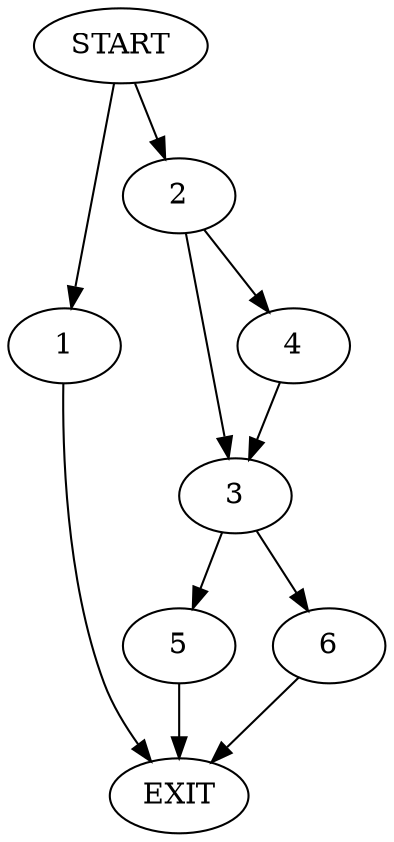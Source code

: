 digraph {
0 [label="START"]
7 [label="EXIT"]
0 -> 1
1 -> 7
0 -> 2
2 -> 3
2 -> 4
4 -> 3
3 -> 5
3 -> 6
6 -> 7
5 -> 7
}
